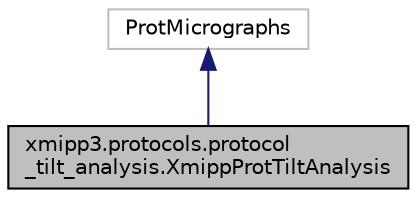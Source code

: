 digraph "xmipp3.protocols.protocol_tilt_analysis.XmippProtTiltAnalysis"
{
  edge [fontname="Helvetica",fontsize="10",labelfontname="Helvetica",labelfontsize="10"];
  node [fontname="Helvetica",fontsize="10",shape=record];
  Node0 [label="xmipp3.protocols.protocol\l_tilt_analysis.XmippProtTiltAnalysis",height=0.2,width=0.4,color="black", fillcolor="grey75", style="filled", fontcolor="black"];
  Node1 -> Node0 [dir="back",color="midnightblue",fontsize="10",style="solid",fontname="Helvetica"];
  Node1 [label="ProtMicrographs",height=0.2,width=0.4,color="grey75", fillcolor="white", style="filled"];
}
